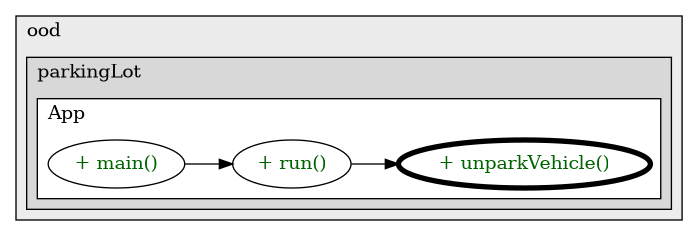 @startuml

/' diagram meta data start
config=CallConfiguration;
{
  "rootMethod": "com.ood.parkingLot.App#unparkVehicle(String)",
  "projectClassification": {
    "searchMode": "OpenProject", // OpenProject, AllProjects
    "includedProjects": "",
    "pathEndKeywords": "*.impl",
    "isClientPath": "",
    "isClientName": "",
    "isTestPath": "",
    "isTestName": "",
    "isMappingPath": "",
    "isMappingName": "",
    "isDataAccessPath": "",
    "isDataAccessName": "",
    "isDataStructurePath": "",
    "isDataStructureName": "",
    "isInterfaceStructuresPath": "",
    "isInterfaceStructuresName": "",
    "isEntryPointPath": "",
    "isEntryPointName": "",
    "treatFinalFieldsAsMandatory": false
  },
  "graphRestriction": {
    "classPackageExcludeFilter": "",
    "classPackageIncludeFilter": "com.ood.parkingLot",
    "classNameExcludeFilter": "",
    "classNameIncludeFilter": "",
    "methodNameExcludeFilter": "",
    "methodNameIncludeFilter": "",
    "removeByInheritance": "", // inheritance/annotation based filtering is done in a second step
    "removeByAnnotation": "",
    "removeByClassPackage": "", // cleanup the graph after inheritance/annotation based filtering is done
    "removeByClassName": "",
    "cutMappings": false,
    "cutEnum": true,
    "cutTests": true,
    "cutClient": true,
    "cutDataAccess": true,
    "cutInterfaceStructures": true,
    "cutDataStructures": true,
    "cutGetterAndSetter": true,
    "cutConstructors": true
  },
  "graphTraversal": {
    "forwardDepth": 3,
    "backwardDepth": 3,
    "classPackageExcludeFilter": "",
    "classPackageIncludeFilter": "",
    "classNameExcludeFilter": "",
    "classNameIncludeFilter": "",
    "methodNameExcludeFilter": "",
    "methodNameIncludeFilter": "",
    "hideMappings": false,
    "hideDataStructures": false,
    "hidePrivateMethods": true,
    "hideInterfaceCalls": true, // indirection: implementation -> interface (is hidden) -> implementation
    "onlyShowApplicationEntryPoints": false, // root node is included
    "useMethodCallsForStructureDiagram": "ForwardOnly" // ForwardOnly, BothDirections, No
  },
  "details": {
    "aggregation": "GroupByClass", // ByClass, GroupByClass, None
    "showMethodParametersTypes": false,
    "showMethodParametersNames": false,
    "showMethodReturnType": false,
    "showPackageLevels": 2,
    "showCallOrder": false,
    "edgeMode": "MethodsOnly", // TypesOnly, MethodsOnly, TypesAndMethods, MethodsAndDirectTypeUsage
    "showDetailedClassStructure": false
  },
  "rootClass": "com.ood.parkingLot.App",
  "extensionCallbackMethod": "" // qualified.class.name#methodName - signature: public static String method(String)
}
diagram meta data end '/



digraph g {
    rankdir="LR"
    splines=polyline
    

'nodes 
subgraph cluster_110212 { 
   	label=ood
	labeljust=l
	fillcolor="#ececec"
	style=filled
   
   subgraph cluster_1114780195 { 
   	label=parkingLot
	labeljust=l
	fillcolor="#d8d8d8"
	style=filled
   
   subgraph cluster_1935947453 { 
   	label=App
	labeljust=l
	fillcolor=white
	style=filled
   
   App1896642096XXXmain1859653459[
	label="+ main()"
	style=filled
	fillcolor=white
	tooltip="App

null"
	fontcolor=darkgreen
];

App1896642096XXXrun0[
	label="+ run()"
	style=filled
	fillcolor=white
	tooltip="App

null"
	fontcolor=darkgreen
];

App1896642096XXXunparkVehicle1808118735[
	label="+ unparkVehicle()"
	style=filled
	fillcolor=white
	tooltip="App

null"
	penwidth=4
	fontcolor=darkgreen
];
} 
} 
} 

'edges    
App1896642096XXXmain1859653459 -> App1896642096XXXrun0;
App1896642096XXXrun0 -> App1896642096XXXunparkVehicle1808118735;
    
}
@enduml